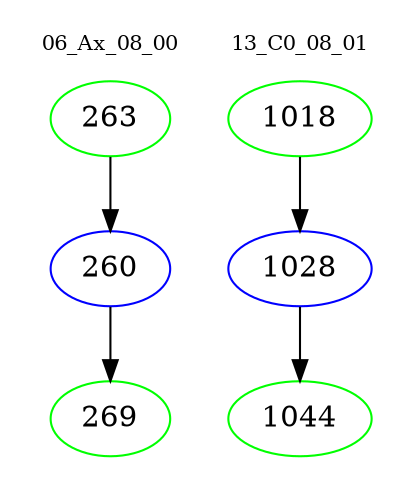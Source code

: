 digraph{
subgraph cluster_0 {
color = white
label = "06_Ax_08_00";
fontsize=10;
T0_263 [label="263", color="green"]
T0_263 -> T0_260 [color="black"]
T0_260 [label="260", color="blue"]
T0_260 -> T0_269 [color="black"]
T0_269 [label="269", color="green"]
}
subgraph cluster_1 {
color = white
label = "13_C0_08_01";
fontsize=10;
T1_1018 [label="1018", color="green"]
T1_1018 -> T1_1028 [color="black"]
T1_1028 [label="1028", color="blue"]
T1_1028 -> T1_1044 [color="black"]
T1_1044 [label="1044", color="green"]
}
}
